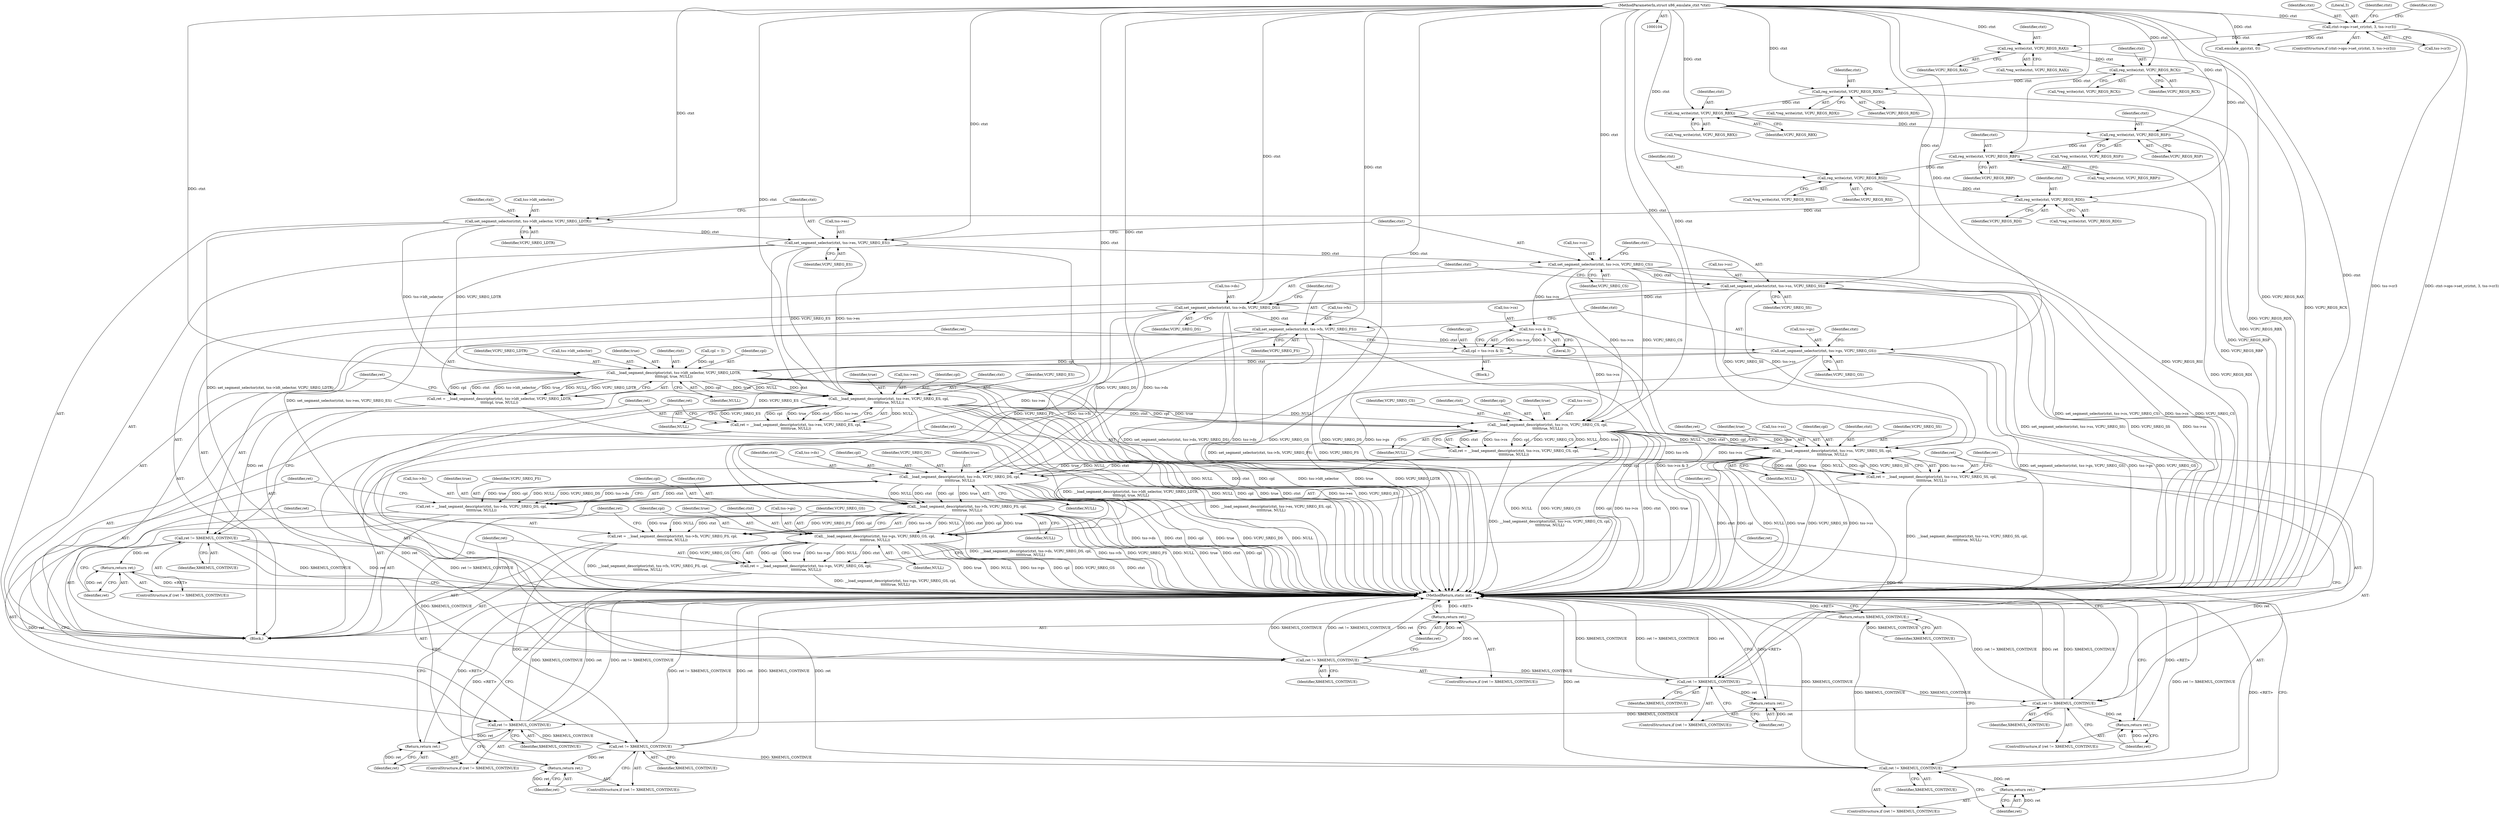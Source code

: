 digraph "0_linux_d1442d85cc30ea75f7d399474ca738e0bc96f715_5@API" {
"1000163" [label="(Call,reg_write(ctxt, VCPU_REGS_RBX))"];
"1000155" [label="(Call,reg_write(ctxt, VCPU_REGS_RDX))"];
"1000147" [label="(Call,reg_write(ctxt, VCPU_REGS_RCX))"];
"1000139" [label="(Call,reg_write(ctxt, VCPU_REGS_RAX))"];
"1000111" [label="(Call,ctxt->ops->set_cr(ctxt, 3, tss->cr3))"];
"1000105" [label="(MethodParameterIn,struct x86_emulate_ctxt *ctxt)"];
"1000171" [label="(Call,reg_write(ctxt, VCPU_REGS_RSP))"];
"1000179" [label="(Call,reg_write(ctxt, VCPU_REGS_RBP))"];
"1000187" [label="(Call,reg_write(ctxt, VCPU_REGS_RSI))"];
"1000195" [label="(Call,reg_write(ctxt, VCPU_REGS_RDI))"];
"1000201" [label="(Call,set_segment_selector(ctxt, tss->ldt_selector, VCPU_SREG_LDTR))"];
"1000207" [label="(Call,set_segment_selector(ctxt, tss->es, VCPU_SREG_ES))"];
"1000213" [label="(Call,set_segment_selector(ctxt, tss->cs, VCPU_SREG_CS))"];
"1000219" [label="(Call,set_segment_selector(ctxt, tss->ss, VCPU_SREG_SS))"];
"1000225" [label="(Call,set_segment_selector(ctxt, tss->ds, VCPU_SREG_DS))"];
"1000231" [label="(Call,set_segment_selector(ctxt, tss->fs, VCPU_SREG_FS))"];
"1000237" [label="(Call,set_segment_selector(ctxt, tss->gs, VCPU_SREG_GS))"];
"1000274" [label="(Call,__load_segment_descriptor(ctxt, tss->ldt_selector, VCPU_SREG_LDTR,\n\t\t\t\t\tcpl, true, NULL))"];
"1000272" [label="(Call,ret = __load_segment_descriptor(ctxt, tss->ldt_selector, VCPU_SREG_LDTR,\n\t\t\t\t\tcpl, true, NULL))"];
"1000284" [label="(Call,ret != X86EMUL_CONTINUE)"];
"1000287" [label="(Return,return ret;)"];
"1000301" [label="(Call,ret != X86EMUL_CONTINUE)"];
"1000304" [label="(Return,return ret;)"];
"1000318" [label="(Call,ret != X86EMUL_CONTINUE)"];
"1000321" [label="(Return,return ret;)"];
"1000335" [label="(Call,ret != X86EMUL_CONTINUE)"];
"1000338" [label="(Return,return ret;)"];
"1000352" [label="(Call,ret != X86EMUL_CONTINUE)"];
"1000355" [label="(Return,return ret;)"];
"1000369" [label="(Call,ret != X86EMUL_CONTINUE)"];
"1000372" [label="(Return,return ret;)"];
"1000386" [label="(Call,ret != X86EMUL_CONTINUE)"];
"1000389" [label="(Return,return ret;)"];
"1000391" [label="(Return,return X86EMUL_CONTINUE;)"];
"1000291" [label="(Call,__load_segment_descriptor(ctxt, tss->es, VCPU_SREG_ES, cpl,\n\t\t\t\t\ttrue, NULL))"];
"1000289" [label="(Call,ret = __load_segment_descriptor(ctxt, tss->es, VCPU_SREG_ES, cpl,\n\t\t\t\t\ttrue, NULL))"];
"1000308" [label="(Call,__load_segment_descriptor(ctxt, tss->cs, VCPU_SREG_CS, cpl,\n\t\t\t\t\ttrue, NULL))"];
"1000306" [label="(Call,ret = __load_segment_descriptor(ctxt, tss->cs, VCPU_SREG_CS, cpl,\n\t\t\t\t\ttrue, NULL))"];
"1000325" [label="(Call,__load_segment_descriptor(ctxt, tss->ss, VCPU_SREG_SS, cpl,\n\t\t\t\t\ttrue, NULL))"];
"1000323" [label="(Call,ret = __load_segment_descriptor(ctxt, tss->ss, VCPU_SREG_SS, cpl,\n\t\t\t\t\ttrue, NULL))"];
"1000342" [label="(Call,__load_segment_descriptor(ctxt, tss->ds, VCPU_SREG_DS, cpl,\n\t\t\t\t\ttrue, NULL))"];
"1000340" [label="(Call,ret = __load_segment_descriptor(ctxt, tss->ds, VCPU_SREG_DS, cpl,\n\t\t\t\t\ttrue, NULL))"];
"1000359" [label="(Call,__load_segment_descriptor(ctxt, tss->fs, VCPU_SREG_FS, cpl,\n\t\t\t\t\ttrue, NULL))"];
"1000357" [label="(Call,ret = __load_segment_descriptor(ctxt, tss->fs, VCPU_SREG_FS, cpl,\n\t\t\t\t\ttrue, NULL))"];
"1000376" [label="(Call,__load_segment_descriptor(ctxt, tss->gs, VCPU_SREG_GS, cpl,\n\t\t\t\t\ttrue, NULL))"];
"1000374" [label="(Call,ret = __load_segment_descriptor(ctxt, tss->gs, VCPU_SREG_GS, cpl,\n\t\t\t\t\ttrue, NULL))"];
"1000267" [label="(Call,tss->cs & 3)"];
"1000265" [label="(Call,cpl = tss->cs & 3)"];
"1000365" [label="(Identifier,cpl)"];
"1000189" [label="(Identifier,VCPU_REGS_RSI)"];
"1000265" [label="(Call,cpl = tss->cs & 3)"];
"1000326" [label="(Identifier,ctxt)"];
"1000382" [label="(Identifier,cpl)"];
"1000274" [label="(Call,__load_segment_descriptor(ctxt, tss->ldt_selector, VCPU_SREG_LDTR,\n\t\t\t\t\tcpl, true, NULL))"];
"1000391" [label="(Return,return X86EMUL_CONTINUE;)"];
"1000308" [label="(Call,__load_segment_descriptor(ctxt, tss->cs, VCPU_SREG_CS, cpl,\n\t\t\t\t\ttrue, NULL))"];
"1000340" [label="(Call,ret = __load_segment_descriptor(ctxt, tss->ds, VCPU_SREG_DS, cpl,\n\t\t\t\t\ttrue, NULL))"];
"1000114" [label="(Call,tss->cr3)"];
"1000197" [label="(Identifier,VCPU_REGS_RDI)"];
"1000288" [label="(Identifier,ret)"];
"1000298" [label="(Identifier,true)"];
"1000371" [label="(Identifier,X86EMUL_CONTINUE)"];
"1000375" [label="(Identifier,ret)"];
"1000286" [label="(Identifier,X86EMUL_CONTINUE)"];
"1000180" [label="(Identifier,ctxt)"];
"1000293" [label="(Call,tss->es)"];
"1000207" [label="(Call,set_segment_selector(ctxt, tss->es, VCPU_SREG_ES))"];
"1000230" [label="(Identifier,VCPU_SREG_DS)"];
"1000304" [label="(Return,return ret;)"];
"1000376" [label="(Call,__load_segment_descriptor(ctxt, tss->gs, VCPU_SREG_GS, cpl,\n\t\t\t\t\ttrue, NULL))"];
"1000187" [label="(Call,reg_write(ctxt, VCPU_REGS_RSI))"];
"1000383" [label="(Identifier,true)"];
"1000377" [label="(Identifier,ctxt)"];
"1000352" [label="(Call,ret != X86EMUL_CONTINUE)"];
"1000313" [label="(Identifier,VCPU_SREG_CS)"];
"1000336" [label="(Identifier,ret)"];
"1000218" [label="(Identifier,VCPU_SREG_CS)"];
"1000360" [label="(Identifier,ctxt)"];
"1000271" [label="(Literal,3)"];
"1000330" [label="(Identifier,VCPU_SREG_SS)"];
"1000139" [label="(Call,reg_write(ctxt, VCPU_REGS_RAX))"];
"1000154" [label="(Call,*reg_write(ctxt, VCPU_REGS_RDX))"];
"1000162" [label="(Call,*reg_write(ctxt, VCPU_REGS_RBX))"];
"1000309" [label="(Identifier,ctxt)"];
"1000314" [label="(Identifier,cpl)"];
"1000188" [label="(Identifier,ctxt)"];
"1000290" [label="(Identifier,ret)"];
"1000285" [label="(Identifier,ret)"];
"1000361" [label="(Call,tss->fs)"];
"1000226" [label="(Identifier,ctxt)"];
"1000307" [label="(Identifier,ret)"];
"1000206" [label="(Identifier,VCPU_SREG_LDTR)"];
"1000359" [label="(Call,__load_segment_descriptor(ctxt, tss->fs, VCPU_SREG_FS, cpl,\n\t\t\t\t\ttrue, NULL))"];
"1000302" [label="(Identifier,ret)"];
"1000179" [label="(Call,reg_write(ctxt, VCPU_REGS_RBP))"];
"1000232" [label="(Identifier,ctxt)"];
"1000356" [label="(Identifier,ret)"];
"1000297" [label="(Identifier,cpl)"];
"1000266" [label="(Identifier,cpl)"];
"1000275" [label="(Identifier,ctxt)"];
"1000212" [label="(Identifier,VCPU_SREG_ES)"];
"1000354" [label="(Identifier,X86EMUL_CONTINUE)"];
"1000236" [label="(Identifier,VCPU_SREG_FS)"];
"1000118" [label="(Call,emulate_gp(ctxt, 0))"];
"1000178" [label="(Call,*reg_write(ctxt, VCPU_REGS_RBP))"];
"1000319" [label="(Identifier,ret)"];
"1000255" [label="(Call,cpl = 3)"];
"1000323" [label="(Call,ret = __load_segment_descriptor(ctxt, tss->ss, VCPU_SREG_SS, cpl,\n\t\t\t\t\ttrue, NULL))"];
"1000173" [label="(Identifier,VCPU_REGS_RSP)"];
"1000147" [label="(Call,reg_write(ctxt, VCPU_REGS_RCX))"];
"1000322" [label="(Identifier,ret)"];
"1000389" [label="(Return,return ret;)"];
"1000370" [label="(Identifier,ret)"];
"1000112" [label="(Identifier,ctxt)"];
"1000227" [label="(Call,tss->ds)"];
"1000349" [label="(Identifier,true)"];
"1000366" [label="(Identifier,true)"];
"1000165" [label="(Identifier,VCPU_REGS_RBX)"];
"1000246" [label="(Identifier,ctxt)"];
"1000238" [label="(Identifier,ctxt)"];
"1000224" [label="(Identifier,VCPU_SREG_SS)"];
"1000231" [label="(Call,set_segment_selector(ctxt, tss->fs, VCPU_SREG_FS))"];
"1000172" [label="(Identifier,ctxt)"];
"1000259" [label="(Block,)"];
"1000353" [label="(Identifier,ret)"];
"1000344" [label="(Call,tss->ds)"];
"1000280" [label="(Identifier,cpl)"];
"1000201" [label="(Call,set_segment_selector(ctxt, tss->ldt_selector, VCPU_SREG_LDTR))"];
"1000209" [label="(Call,tss->es)"];
"1000351" [label="(ControlStructure,if (ret != X86EMUL_CONTINUE))"];
"1000357" [label="(Call,ret = __load_segment_descriptor(ctxt, tss->fs, VCPU_SREG_FS, cpl,\n\t\t\t\t\ttrue, NULL))"];
"1000393" [label="(MethodReturn,static int)"];
"1000164" [label="(Identifier,ctxt)"];
"1000386" [label="(Call,ret != X86EMUL_CONTINUE)"];
"1000373" [label="(Identifier,ret)"];
"1000105" [label="(MethodParameterIn,struct x86_emulate_ctxt *ctxt)"];
"1000140" [label="(Identifier,ctxt)"];
"1000292" [label="(Identifier,ctxt)"];
"1000324" [label="(Identifier,ret)"];
"1000268" [label="(Call,tss->cs)"];
"1000385" [label="(ControlStructure,if (ret != X86EMUL_CONTINUE))"];
"1000279" [label="(Identifier,VCPU_SREG_LDTR)"];
"1000355" [label="(Return,return ret;)"];
"1000368" [label="(ControlStructure,if (ret != X86EMUL_CONTINUE))"];
"1000392" [label="(Identifier,X86EMUL_CONTINUE)"];
"1000221" [label="(Call,tss->ss)"];
"1000299" [label="(Identifier,NULL)"];
"1000237" [label="(Call,set_segment_selector(ctxt, tss->gs, VCPU_SREG_GS))"];
"1000315" [label="(Identifier,true)"];
"1000332" [label="(Identifier,true)"];
"1000110" [label="(ControlStructure,if (ctxt->ops->set_cr(ctxt, 3, tss->cr3)))"];
"1000325" [label="(Call,__load_segment_descriptor(ctxt, tss->ss, VCPU_SREG_SS, cpl,\n\t\t\t\t\ttrue, NULL))"];
"1000113" [label="(Literal,3)"];
"1000141" [label="(Identifier,VCPU_REGS_RAX)"];
"1000276" [label="(Call,tss->ldt_selector)"];
"1000300" [label="(ControlStructure,if (ret != X86EMUL_CONTINUE))"];
"1000387" [label="(Identifier,ret)"];
"1000186" [label="(Call,*reg_write(ctxt, VCPU_REGS_RSI))"];
"1000342" [label="(Call,__load_segment_descriptor(ctxt, tss->ds, VCPU_SREG_DS, cpl,\n\t\t\t\t\ttrue, NULL))"];
"1000208" [label="(Identifier,ctxt)"];
"1000156" [label="(Identifier,ctxt)"];
"1000320" [label="(Identifier,X86EMUL_CONTINUE)"];
"1000272" [label="(Call,ret = __load_segment_descriptor(ctxt, tss->ldt_selector, VCPU_SREG_LDTR,\n\t\t\t\t\tcpl, true, NULL))"];
"1000335" [label="(Call,ret != X86EMUL_CONTINUE)"];
"1000239" [label="(Call,tss->gs)"];
"1000310" [label="(Call,tss->cs)"];
"1000195" [label="(Call,reg_write(ctxt, VCPU_REGS_RDI))"];
"1000348" [label="(Identifier,cpl)"];
"1000334" [label="(ControlStructure,if (ret != X86EMUL_CONTINUE))"];
"1000317" [label="(ControlStructure,if (ret != X86EMUL_CONTINUE))"];
"1000107" [label="(Block,)"];
"1000214" [label="(Identifier,ctxt)"];
"1000364" [label="(Identifier,VCPU_SREG_FS)"];
"1000203" [label="(Call,tss->ldt_selector)"];
"1000233" [label="(Call,tss->fs)"];
"1000296" [label="(Identifier,VCPU_SREG_ES)"];
"1000316" [label="(Identifier,NULL)"];
"1000155" [label="(Call,reg_write(ctxt, VCPU_REGS_RDX))"];
"1000171" [label="(Call,reg_write(ctxt, VCPU_REGS_RSP))"];
"1000202" [label="(Identifier,ctxt)"];
"1000338" [label="(Return,return ret;)"];
"1000146" [label="(Call,*reg_write(ctxt, VCPU_REGS_RCX))"];
"1000305" [label="(Identifier,ret)"];
"1000327" [label="(Call,tss->ss)"];
"1000343" [label="(Identifier,ctxt)"];
"1000111" [label="(Call,ctxt->ops->set_cr(ctxt, 3, tss->cr3))"];
"1000283" [label="(ControlStructure,if (ret != X86EMUL_CONTINUE))"];
"1000138" [label="(Call,*reg_write(ctxt, VCPU_REGS_RAX))"];
"1000220" [label="(Identifier,ctxt)"];
"1000219" [label="(Call,set_segment_selector(ctxt, tss->ss, VCPU_SREG_SS))"];
"1000170" [label="(Call,*reg_write(ctxt, VCPU_REGS_RSP))"];
"1000267" [label="(Call,tss->cs & 3)"];
"1000291" [label="(Call,__load_segment_descriptor(ctxt, tss->es, VCPU_SREG_ES, cpl,\n\t\t\t\t\ttrue, NULL))"];
"1000163" [label="(Call,reg_write(ctxt, VCPU_REGS_RBX))"];
"1000303" [label="(Identifier,X86EMUL_CONTINUE)"];
"1000157" [label="(Identifier,VCPU_REGS_RDX)"];
"1000242" [label="(Identifier,VCPU_SREG_GS)"];
"1000347" [label="(Identifier,VCPU_SREG_DS)"];
"1000333" [label="(Identifier,NULL)"];
"1000194" [label="(Call,*reg_write(ctxt, VCPU_REGS_RDI))"];
"1000196" [label="(Identifier,ctxt)"];
"1000225" [label="(Call,set_segment_selector(ctxt, tss->ds, VCPU_SREG_DS))"];
"1000369" [label="(Call,ret != X86EMUL_CONTINUE)"];
"1000119" [label="(Identifier,ctxt)"];
"1000213" [label="(Call,set_segment_selector(ctxt, tss->cs, VCPU_SREG_CS))"];
"1000284" [label="(Call,ret != X86EMUL_CONTINUE)"];
"1000123" [label="(Identifier,ctxt)"];
"1000388" [label="(Identifier,X86EMUL_CONTINUE)"];
"1000301" [label="(Call,ret != X86EMUL_CONTINUE)"];
"1000318" [label="(Call,ret != X86EMUL_CONTINUE)"];
"1000281" [label="(Identifier,true)"];
"1000390" [label="(Identifier,ret)"];
"1000306" [label="(Call,ret = __load_segment_descriptor(ctxt, tss->cs, VCPU_SREG_CS, cpl,\n\t\t\t\t\ttrue, NULL))"];
"1000367" [label="(Identifier,NULL)"];
"1000282" [label="(Identifier,NULL)"];
"1000149" [label="(Identifier,VCPU_REGS_RCX)"];
"1000287" [label="(Return,return ret;)"];
"1000339" [label="(Identifier,ret)"];
"1000350" [label="(Identifier,NULL)"];
"1000273" [label="(Identifier,ret)"];
"1000378" [label="(Call,tss->gs)"];
"1000289" [label="(Call,ret = __load_segment_descriptor(ctxt, tss->es, VCPU_SREG_ES, cpl,\n\t\t\t\t\ttrue, NULL))"];
"1000358" [label="(Identifier,ret)"];
"1000372" [label="(Return,return ret;)"];
"1000337" [label="(Identifier,X86EMUL_CONTINUE)"];
"1000181" [label="(Identifier,VCPU_REGS_RBP)"];
"1000321" [label="(Return,return ret;)"];
"1000341" [label="(Identifier,ret)"];
"1000381" [label="(Identifier,VCPU_SREG_GS)"];
"1000384" [label="(Identifier,NULL)"];
"1000148" [label="(Identifier,ctxt)"];
"1000331" [label="(Identifier,cpl)"];
"1000215" [label="(Call,tss->cs)"];
"1000374" [label="(Call,ret = __load_segment_descriptor(ctxt, tss->gs, VCPU_SREG_GS, cpl,\n\t\t\t\t\ttrue, NULL))"];
"1000163" -> "1000162"  [label="AST: "];
"1000163" -> "1000165"  [label="CFG: "];
"1000164" -> "1000163"  [label="AST: "];
"1000165" -> "1000163"  [label="AST: "];
"1000162" -> "1000163"  [label="CFG: "];
"1000163" -> "1000393"  [label="DDG: VCPU_REGS_RBX"];
"1000155" -> "1000163"  [label="DDG: ctxt"];
"1000105" -> "1000163"  [label="DDG: ctxt"];
"1000163" -> "1000171"  [label="DDG: ctxt"];
"1000155" -> "1000154"  [label="AST: "];
"1000155" -> "1000157"  [label="CFG: "];
"1000156" -> "1000155"  [label="AST: "];
"1000157" -> "1000155"  [label="AST: "];
"1000154" -> "1000155"  [label="CFG: "];
"1000155" -> "1000393"  [label="DDG: VCPU_REGS_RDX"];
"1000147" -> "1000155"  [label="DDG: ctxt"];
"1000105" -> "1000155"  [label="DDG: ctxt"];
"1000147" -> "1000146"  [label="AST: "];
"1000147" -> "1000149"  [label="CFG: "];
"1000148" -> "1000147"  [label="AST: "];
"1000149" -> "1000147"  [label="AST: "];
"1000146" -> "1000147"  [label="CFG: "];
"1000147" -> "1000393"  [label="DDG: VCPU_REGS_RCX"];
"1000139" -> "1000147"  [label="DDG: ctxt"];
"1000105" -> "1000147"  [label="DDG: ctxt"];
"1000139" -> "1000138"  [label="AST: "];
"1000139" -> "1000141"  [label="CFG: "];
"1000140" -> "1000139"  [label="AST: "];
"1000141" -> "1000139"  [label="AST: "];
"1000138" -> "1000139"  [label="CFG: "];
"1000139" -> "1000393"  [label="DDG: VCPU_REGS_RAX"];
"1000111" -> "1000139"  [label="DDG: ctxt"];
"1000105" -> "1000139"  [label="DDG: ctxt"];
"1000111" -> "1000110"  [label="AST: "];
"1000111" -> "1000114"  [label="CFG: "];
"1000112" -> "1000111"  [label="AST: "];
"1000113" -> "1000111"  [label="AST: "];
"1000114" -> "1000111"  [label="AST: "];
"1000119" -> "1000111"  [label="CFG: "];
"1000123" -> "1000111"  [label="CFG: "];
"1000111" -> "1000393"  [label="DDG: tss->cr3"];
"1000111" -> "1000393"  [label="DDG: ctxt->ops->set_cr(ctxt, 3, tss->cr3)"];
"1000105" -> "1000111"  [label="DDG: ctxt"];
"1000111" -> "1000118"  [label="DDG: ctxt"];
"1000105" -> "1000104"  [label="AST: "];
"1000105" -> "1000393"  [label="DDG: ctxt"];
"1000105" -> "1000118"  [label="DDG: ctxt"];
"1000105" -> "1000171"  [label="DDG: ctxt"];
"1000105" -> "1000179"  [label="DDG: ctxt"];
"1000105" -> "1000187"  [label="DDG: ctxt"];
"1000105" -> "1000195"  [label="DDG: ctxt"];
"1000105" -> "1000201"  [label="DDG: ctxt"];
"1000105" -> "1000207"  [label="DDG: ctxt"];
"1000105" -> "1000213"  [label="DDG: ctxt"];
"1000105" -> "1000219"  [label="DDG: ctxt"];
"1000105" -> "1000225"  [label="DDG: ctxt"];
"1000105" -> "1000231"  [label="DDG: ctxt"];
"1000105" -> "1000237"  [label="DDG: ctxt"];
"1000105" -> "1000274"  [label="DDG: ctxt"];
"1000105" -> "1000291"  [label="DDG: ctxt"];
"1000105" -> "1000308"  [label="DDG: ctxt"];
"1000105" -> "1000325"  [label="DDG: ctxt"];
"1000105" -> "1000342"  [label="DDG: ctxt"];
"1000105" -> "1000359"  [label="DDG: ctxt"];
"1000105" -> "1000376"  [label="DDG: ctxt"];
"1000171" -> "1000170"  [label="AST: "];
"1000171" -> "1000173"  [label="CFG: "];
"1000172" -> "1000171"  [label="AST: "];
"1000173" -> "1000171"  [label="AST: "];
"1000170" -> "1000171"  [label="CFG: "];
"1000171" -> "1000393"  [label="DDG: VCPU_REGS_RSP"];
"1000171" -> "1000179"  [label="DDG: ctxt"];
"1000179" -> "1000178"  [label="AST: "];
"1000179" -> "1000181"  [label="CFG: "];
"1000180" -> "1000179"  [label="AST: "];
"1000181" -> "1000179"  [label="AST: "];
"1000178" -> "1000179"  [label="CFG: "];
"1000179" -> "1000393"  [label="DDG: VCPU_REGS_RBP"];
"1000179" -> "1000187"  [label="DDG: ctxt"];
"1000187" -> "1000186"  [label="AST: "];
"1000187" -> "1000189"  [label="CFG: "];
"1000188" -> "1000187"  [label="AST: "];
"1000189" -> "1000187"  [label="AST: "];
"1000186" -> "1000187"  [label="CFG: "];
"1000187" -> "1000393"  [label="DDG: VCPU_REGS_RSI"];
"1000187" -> "1000195"  [label="DDG: ctxt"];
"1000195" -> "1000194"  [label="AST: "];
"1000195" -> "1000197"  [label="CFG: "];
"1000196" -> "1000195"  [label="AST: "];
"1000197" -> "1000195"  [label="AST: "];
"1000194" -> "1000195"  [label="CFG: "];
"1000195" -> "1000393"  [label="DDG: VCPU_REGS_RDI"];
"1000195" -> "1000201"  [label="DDG: ctxt"];
"1000201" -> "1000107"  [label="AST: "];
"1000201" -> "1000206"  [label="CFG: "];
"1000202" -> "1000201"  [label="AST: "];
"1000203" -> "1000201"  [label="AST: "];
"1000206" -> "1000201"  [label="AST: "];
"1000208" -> "1000201"  [label="CFG: "];
"1000201" -> "1000393"  [label="DDG: set_segment_selector(ctxt, tss->ldt_selector, VCPU_SREG_LDTR)"];
"1000201" -> "1000207"  [label="DDG: ctxt"];
"1000201" -> "1000274"  [label="DDG: tss->ldt_selector"];
"1000201" -> "1000274"  [label="DDG: VCPU_SREG_LDTR"];
"1000207" -> "1000107"  [label="AST: "];
"1000207" -> "1000212"  [label="CFG: "];
"1000208" -> "1000207"  [label="AST: "];
"1000209" -> "1000207"  [label="AST: "];
"1000212" -> "1000207"  [label="AST: "];
"1000214" -> "1000207"  [label="CFG: "];
"1000207" -> "1000393"  [label="DDG: tss->es"];
"1000207" -> "1000393"  [label="DDG: set_segment_selector(ctxt, tss->es, VCPU_SREG_ES)"];
"1000207" -> "1000393"  [label="DDG: VCPU_SREG_ES"];
"1000207" -> "1000213"  [label="DDG: ctxt"];
"1000207" -> "1000291"  [label="DDG: tss->es"];
"1000207" -> "1000291"  [label="DDG: VCPU_SREG_ES"];
"1000213" -> "1000107"  [label="AST: "];
"1000213" -> "1000218"  [label="CFG: "];
"1000214" -> "1000213"  [label="AST: "];
"1000215" -> "1000213"  [label="AST: "];
"1000218" -> "1000213"  [label="AST: "];
"1000220" -> "1000213"  [label="CFG: "];
"1000213" -> "1000393"  [label="DDG: VCPU_SREG_CS"];
"1000213" -> "1000393"  [label="DDG: set_segment_selector(ctxt, tss->cs, VCPU_SREG_CS)"];
"1000213" -> "1000393"  [label="DDG: tss->cs"];
"1000213" -> "1000219"  [label="DDG: ctxt"];
"1000213" -> "1000267"  [label="DDG: tss->cs"];
"1000213" -> "1000308"  [label="DDG: tss->cs"];
"1000213" -> "1000308"  [label="DDG: VCPU_SREG_CS"];
"1000219" -> "1000107"  [label="AST: "];
"1000219" -> "1000224"  [label="CFG: "];
"1000220" -> "1000219"  [label="AST: "];
"1000221" -> "1000219"  [label="AST: "];
"1000224" -> "1000219"  [label="AST: "];
"1000226" -> "1000219"  [label="CFG: "];
"1000219" -> "1000393"  [label="DDG: tss->ss"];
"1000219" -> "1000393"  [label="DDG: set_segment_selector(ctxt, tss->ss, VCPU_SREG_SS)"];
"1000219" -> "1000393"  [label="DDG: VCPU_SREG_SS"];
"1000219" -> "1000225"  [label="DDG: ctxt"];
"1000219" -> "1000325"  [label="DDG: tss->ss"];
"1000219" -> "1000325"  [label="DDG: VCPU_SREG_SS"];
"1000225" -> "1000107"  [label="AST: "];
"1000225" -> "1000230"  [label="CFG: "];
"1000226" -> "1000225"  [label="AST: "];
"1000227" -> "1000225"  [label="AST: "];
"1000230" -> "1000225"  [label="AST: "];
"1000232" -> "1000225"  [label="CFG: "];
"1000225" -> "1000393"  [label="DDG: set_segment_selector(ctxt, tss->ds, VCPU_SREG_DS)"];
"1000225" -> "1000393"  [label="DDG: tss->ds"];
"1000225" -> "1000393"  [label="DDG: VCPU_SREG_DS"];
"1000225" -> "1000231"  [label="DDG: ctxt"];
"1000225" -> "1000342"  [label="DDG: tss->ds"];
"1000225" -> "1000342"  [label="DDG: VCPU_SREG_DS"];
"1000231" -> "1000107"  [label="AST: "];
"1000231" -> "1000236"  [label="CFG: "];
"1000232" -> "1000231"  [label="AST: "];
"1000233" -> "1000231"  [label="AST: "];
"1000236" -> "1000231"  [label="AST: "];
"1000238" -> "1000231"  [label="CFG: "];
"1000231" -> "1000393"  [label="DDG: VCPU_SREG_FS"];
"1000231" -> "1000393"  [label="DDG: tss->fs"];
"1000231" -> "1000393"  [label="DDG: set_segment_selector(ctxt, tss->fs, VCPU_SREG_FS)"];
"1000231" -> "1000237"  [label="DDG: ctxt"];
"1000231" -> "1000359"  [label="DDG: tss->fs"];
"1000231" -> "1000359"  [label="DDG: VCPU_SREG_FS"];
"1000237" -> "1000107"  [label="AST: "];
"1000237" -> "1000242"  [label="CFG: "];
"1000238" -> "1000237"  [label="AST: "];
"1000239" -> "1000237"  [label="AST: "];
"1000242" -> "1000237"  [label="AST: "];
"1000246" -> "1000237"  [label="CFG: "];
"1000237" -> "1000393"  [label="DDG: set_segment_selector(ctxt, tss->gs, VCPU_SREG_GS)"];
"1000237" -> "1000393"  [label="DDG: tss->gs"];
"1000237" -> "1000393"  [label="DDG: VCPU_SREG_GS"];
"1000237" -> "1000274"  [label="DDG: ctxt"];
"1000237" -> "1000376"  [label="DDG: tss->gs"];
"1000237" -> "1000376"  [label="DDG: VCPU_SREG_GS"];
"1000274" -> "1000272"  [label="AST: "];
"1000274" -> "1000282"  [label="CFG: "];
"1000275" -> "1000274"  [label="AST: "];
"1000276" -> "1000274"  [label="AST: "];
"1000279" -> "1000274"  [label="AST: "];
"1000280" -> "1000274"  [label="AST: "];
"1000281" -> "1000274"  [label="AST: "];
"1000282" -> "1000274"  [label="AST: "];
"1000272" -> "1000274"  [label="CFG: "];
"1000274" -> "1000393"  [label="DDG: NULL"];
"1000274" -> "1000393"  [label="DDG: ctxt"];
"1000274" -> "1000393"  [label="DDG: cpl"];
"1000274" -> "1000393"  [label="DDG: tss->ldt_selector"];
"1000274" -> "1000393"  [label="DDG: true"];
"1000274" -> "1000393"  [label="DDG: VCPU_SREG_LDTR"];
"1000274" -> "1000272"  [label="DDG: cpl"];
"1000274" -> "1000272"  [label="DDG: ctxt"];
"1000274" -> "1000272"  [label="DDG: tss->ldt_selector"];
"1000274" -> "1000272"  [label="DDG: true"];
"1000274" -> "1000272"  [label="DDG: NULL"];
"1000274" -> "1000272"  [label="DDG: VCPU_SREG_LDTR"];
"1000265" -> "1000274"  [label="DDG: cpl"];
"1000255" -> "1000274"  [label="DDG: cpl"];
"1000274" -> "1000291"  [label="DDG: ctxt"];
"1000274" -> "1000291"  [label="DDG: cpl"];
"1000274" -> "1000291"  [label="DDG: true"];
"1000274" -> "1000291"  [label="DDG: NULL"];
"1000272" -> "1000107"  [label="AST: "];
"1000273" -> "1000272"  [label="AST: "];
"1000285" -> "1000272"  [label="CFG: "];
"1000272" -> "1000393"  [label="DDG: __load_segment_descriptor(ctxt, tss->ldt_selector, VCPU_SREG_LDTR,\n\t\t\t\t\tcpl, true, NULL)"];
"1000272" -> "1000284"  [label="DDG: ret"];
"1000284" -> "1000283"  [label="AST: "];
"1000284" -> "1000286"  [label="CFG: "];
"1000285" -> "1000284"  [label="AST: "];
"1000286" -> "1000284"  [label="AST: "];
"1000288" -> "1000284"  [label="CFG: "];
"1000290" -> "1000284"  [label="CFG: "];
"1000284" -> "1000393"  [label="DDG: X86EMUL_CONTINUE"];
"1000284" -> "1000393"  [label="DDG: ret"];
"1000284" -> "1000393"  [label="DDG: ret != X86EMUL_CONTINUE"];
"1000284" -> "1000287"  [label="DDG: ret"];
"1000284" -> "1000301"  [label="DDG: X86EMUL_CONTINUE"];
"1000287" -> "1000283"  [label="AST: "];
"1000287" -> "1000288"  [label="CFG: "];
"1000288" -> "1000287"  [label="AST: "];
"1000393" -> "1000287"  [label="CFG: "];
"1000287" -> "1000393"  [label="DDG: <RET>"];
"1000288" -> "1000287"  [label="DDG: ret"];
"1000301" -> "1000300"  [label="AST: "];
"1000301" -> "1000303"  [label="CFG: "];
"1000302" -> "1000301"  [label="AST: "];
"1000303" -> "1000301"  [label="AST: "];
"1000305" -> "1000301"  [label="CFG: "];
"1000307" -> "1000301"  [label="CFG: "];
"1000301" -> "1000393"  [label="DDG: X86EMUL_CONTINUE"];
"1000301" -> "1000393"  [label="DDG: ret != X86EMUL_CONTINUE"];
"1000301" -> "1000393"  [label="DDG: ret"];
"1000289" -> "1000301"  [label="DDG: ret"];
"1000301" -> "1000304"  [label="DDG: ret"];
"1000301" -> "1000318"  [label="DDG: X86EMUL_CONTINUE"];
"1000304" -> "1000300"  [label="AST: "];
"1000304" -> "1000305"  [label="CFG: "];
"1000305" -> "1000304"  [label="AST: "];
"1000393" -> "1000304"  [label="CFG: "];
"1000304" -> "1000393"  [label="DDG: <RET>"];
"1000305" -> "1000304"  [label="DDG: ret"];
"1000318" -> "1000317"  [label="AST: "];
"1000318" -> "1000320"  [label="CFG: "];
"1000319" -> "1000318"  [label="AST: "];
"1000320" -> "1000318"  [label="AST: "];
"1000322" -> "1000318"  [label="CFG: "];
"1000324" -> "1000318"  [label="CFG: "];
"1000318" -> "1000393"  [label="DDG: ret != X86EMUL_CONTINUE"];
"1000318" -> "1000393"  [label="DDG: ret"];
"1000318" -> "1000393"  [label="DDG: X86EMUL_CONTINUE"];
"1000306" -> "1000318"  [label="DDG: ret"];
"1000318" -> "1000321"  [label="DDG: ret"];
"1000318" -> "1000335"  [label="DDG: X86EMUL_CONTINUE"];
"1000321" -> "1000317"  [label="AST: "];
"1000321" -> "1000322"  [label="CFG: "];
"1000322" -> "1000321"  [label="AST: "];
"1000393" -> "1000321"  [label="CFG: "];
"1000321" -> "1000393"  [label="DDG: <RET>"];
"1000322" -> "1000321"  [label="DDG: ret"];
"1000335" -> "1000334"  [label="AST: "];
"1000335" -> "1000337"  [label="CFG: "];
"1000336" -> "1000335"  [label="AST: "];
"1000337" -> "1000335"  [label="AST: "];
"1000339" -> "1000335"  [label="CFG: "];
"1000341" -> "1000335"  [label="CFG: "];
"1000335" -> "1000393"  [label="DDG: ret"];
"1000335" -> "1000393"  [label="DDG: X86EMUL_CONTINUE"];
"1000335" -> "1000393"  [label="DDG: ret != X86EMUL_CONTINUE"];
"1000323" -> "1000335"  [label="DDG: ret"];
"1000335" -> "1000338"  [label="DDG: ret"];
"1000335" -> "1000352"  [label="DDG: X86EMUL_CONTINUE"];
"1000338" -> "1000334"  [label="AST: "];
"1000338" -> "1000339"  [label="CFG: "];
"1000339" -> "1000338"  [label="AST: "];
"1000393" -> "1000338"  [label="CFG: "];
"1000338" -> "1000393"  [label="DDG: <RET>"];
"1000339" -> "1000338"  [label="DDG: ret"];
"1000352" -> "1000351"  [label="AST: "];
"1000352" -> "1000354"  [label="CFG: "];
"1000353" -> "1000352"  [label="AST: "];
"1000354" -> "1000352"  [label="AST: "];
"1000356" -> "1000352"  [label="CFG: "];
"1000358" -> "1000352"  [label="CFG: "];
"1000352" -> "1000393"  [label="DDG: ret"];
"1000352" -> "1000393"  [label="DDG: ret != X86EMUL_CONTINUE"];
"1000352" -> "1000393"  [label="DDG: X86EMUL_CONTINUE"];
"1000340" -> "1000352"  [label="DDG: ret"];
"1000352" -> "1000355"  [label="DDG: ret"];
"1000352" -> "1000369"  [label="DDG: X86EMUL_CONTINUE"];
"1000355" -> "1000351"  [label="AST: "];
"1000355" -> "1000356"  [label="CFG: "];
"1000356" -> "1000355"  [label="AST: "];
"1000393" -> "1000355"  [label="CFG: "];
"1000355" -> "1000393"  [label="DDG: <RET>"];
"1000356" -> "1000355"  [label="DDG: ret"];
"1000369" -> "1000368"  [label="AST: "];
"1000369" -> "1000371"  [label="CFG: "];
"1000370" -> "1000369"  [label="AST: "];
"1000371" -> "1000369"  [label="AST: "];
"1000373" -> "1000369"  [label="CFG: "];
"1000375" -> "1000369"  [label="CFG: "];
"1000369" -> "1000393"  [label="DDG: ret != X86EMUL_CONTINUE"];
"1000369" -> "1000393"  [label="DDG: ret"];
"1000369" -> "1000393"  [label="DDG: X86EMUL_CONTINUE"];
"1000357" -> "1000369"  [label="DDG: ret"];
"1000369" -> "1000372"  [label="DDG: ret"];
"1000369" -> "1000386"  [label="DDG: X86EMUL_CONTINUE"];
"1000372" -> "1000368"  [label="AST: "];
"1000372" -> "1000373"  [label="CFG: "];
"1000373" -> "1000372"  [label="AST: "];
"1000393" -> "1000372"  [label="CFG: "];
"1000372" -> "1000393"  [label="DDG: <RET>"];
"1000373" -> "1000372"  [label="DDG: ret"];
"1000386" -> "1000385"  [label="AST: "];
"1000386" -> "1000388"  [label="CFG: "];
"1000387" -> "1000386"  [label="AST: "];
"1000388" -> "1000386"  [label="AST: "];
"1000390" -> "1000386"  [label="CFG: "];
"1000392" -> "1000386"  [label="CFG: "];
"1000386" -> "1000393"  [label="DDG: X86EMUL_CONTINUE"];
"1000386" -> "1000393"  [label="DDG: ret"];
"1000386" -> "1000393"  [label="DDG: ret != X86EMUL_CONTINUE"];
"1000374" -> "1000386"  [label="DDG: ret"];
"1000386" -> "1000389"  [label="DDG: ret"];
"1000386" -> "1000391"  [label="DDG: X86EMUL_CONTINUE"];
"1000389" -> "1000385"  [label="AST: "];
"1000389" -> "1000390"  [label="CFG: "];
"1000390" -> "1000389"  [label="AST: "];
"1000393" -> "1000389"  [label="CFG: "];
"1000389" -> "1000393"  [label="DDG: <RET>"];
"1000390" -> "1000389"  [label="DDG: ret"];
"1000391" -> "1000107"  [label="AST: "];
"1000391" -> "1000392"  [label="CFG: "];
"1000392" -> "1000391"  [label="AST: "];
"1000393" -> "1000391"  [label="CFG: "];
"1000391" -> "1000393"  [label="DDG: <RET>"];
"1000392" -> "1000391"  [label="DDG: X86EMUL_CONTINUE"];
"1000291" -> "1000289"  [label="AST: "];
"1000291" -> "1000299"  [label="CFG: "];
"1000292" -> "1000291"  [label="AST: "];
"1000293" -> "1000291"  [label="AST: "];
"1000296" -> "1000291"  [label="AST: "];
"1000297" -> "1000291"  [label="AST: "];
"1000298" -> "1000291"  [label="AST: "];
"1000299" -> "1000291"  [label="AST: "];
"1000289" -> "1000291"  [label="CFG: "];
"1000291" -> "1000393"  [label="DDG: true"];
"1000291" -> "1000393"  [label="DDG: ctxt"];
"1000291" -> "1000393"  [label="DDG: tss->es"];
"1000291" -> "1000393"  [label="DDG: VCPU_SREG_ES"];
"1000291" -> "1000393"  [label="DDG: NULL"];
"1000291" -> "1000393"  [label="DDG: cpl"];
"1000291" -> "1000289"  [label="DDG: NULL"];
"1000291" -> "1000289"  [label="DDG: VCPU_SREG_ES"];
"1000291" -> "1000289"  [label="DDG: cpl"];
"1000291" -> "1000289"  [label="DDG: true"];
"1000291" -> "1000289"  [label="DDG: ctxt"];
"1000291" -> "1000289"  [label="DDG: tss->es"];
"1000291" -> "1000308"  [label="DDG: ctxt"];
"1000291" -> "1000308"  [label="DDG: cpl"];
"1000291" -> "1000308"  [label="DDG: true"];
"1000291" -> "1000308"  [label="DDG: NULL"];
"1000289" -> "1000107"  [label="AST: "];
"1000290" -> "1000289"  [label="AST: "];
"1000302" -> "1000289"  [label="CFG: "];
"1000289" -> "1000393"  [label="DDG: __load_segment_descriptor(ctxt, tss->es, VCPU_SREG_ES, cpl,\n\t\t\t\t\ttrue, NULL)"];
"1000308" -> "1000306"  [label="AST: "];
"1000308" -> "1000316"  [label="CFG: "];
"1000309" -> "1000308"  [label="AST: "];
"1000310" -> "1000308"  [label="AST: "];
"1000313" -> "1000308"  [label="AST: "];
"1000314" -> "1000308"  [label="AST: "];
"1000315" -> "1000308"  [label="AST: "];
"1000316" -> "1000308"  [label="AST: "];
"1000306" -> "1000308"  [label="CFG: "];
"1000308" -> "1000393"  [label="DDG: tss->cs"];
"1000308" -> "1000393"  [label="DDG: ctxt"];
"1000308" -> "1000393"  [label="DDG: true"];
"1000308" -> "1000393"  [label="DDG: NULL"];
"1000308" -> "1000393"  [label="DDG: VCPU_SREG_CS"];
"1000308" -> "1000393"  [label="DDG: cpl"];
"1000308" -> "1000306"  [label="DDG: ctxt"];
"1000308" -> "1000306"  [label="DDG: tss->cs"];
"1000308" -> "1000306"  [label="DDG: cpl"];
"1000308" -> "1000306"  [label="DDG: VCPU_SREG_CS"];
"1000308" -> "1000306"  [label="DDG: NULL"];
"1000308" -> "1000306"  [label="DDG: true"];
"1000267" -> "1000308"  [label="DDG: tss->cs"];
"1000308" -> "1000325"  [label="DDG: ctxt"];
"1000308" -> "1000325"  [label="DDG: cpl"];
"1000308" -> "1000325"  [label="DDG: true"];
"1000308" -> "1000325"  [label="DDG: NULL"];
"1000306" -> "1000107"  [label="AST: "];
"1000307" -> "1000306"  [label="AST: "];
"1000319" -> "1000306"  [label="CFG: "];
"1000306" -> "1000393"  [label="DDG: __load_segment_descriptor(ctxt, tss->cs, VCPU_SREG_CS, cpl,\n\t\t\t\t\ttrue, NULL)"];
"1000325" -> "1000323"  [label="AST: "];
"1000325" -> "1000333"  [label="CFG: "];
"1000326" -> "1000325"  [label="AST: "];
"1000327" -> "1000325"  [label="AST: "];
"1000330" -> "1000325"  [label="AST: "];
"1000331" -> "1000325"  [label="AST: "];
"1000332" -> "1000325"  [label="AST: "];
"1000333" -> "1000325"  [label="AST: "];
"1000323" -> "1000325"  [label="CFG: "];
"1000325" -> "1000393"  [label="DDG: ctxt"];
"1000325" -> "1000393"  [label="DDG: cpl"];
"1000325" -> "1000393"  [label="DDG: NULL"];
"1000325" -> "1000393"  [label="DDG: true"];
"1000325" -> "1000393"  [label="DDG: VCPU_SREG_SS"];
"1000325" -> "1000393"  [label="DDG: tss->ss"];
"1000325" -> "1000323"  [label="DDG: tss->ss"];
"1000325" -> "1000323"  [label="DDG: ctxt"];
"1000325" -> "1000323"  [label="DDG: true"];
"1000325" -> "1000323"  [label="DDG: NULL"];
"1000325" -> "1000323"  [label="DDG: cpl"];
"1000325" -> "1000323"  [label="DDG: VCPU_SREG_SS"];
"1000325" -> "1000342"  [label="DDG: ctxt"];
"1000325" -> "1000342"  [label="DDG: cpl"];
"1000325" -> "1000342"  [label="DDG: true"];
"1000325" -> "1000342"  [label="DDG: NULL"];
"1000323" -> "1000107"  [label="AST: "];
"1000324" -> "1000323"  [label="AST: "];
"1000336" -> "1000323"  [label="CFG: "];
"1000323" -> "1000393"  [label="DDG: __load_segment_descriptor(ctxt, tss->ss, VCPU_SREG_SS, cpl,\n\t\t\t\t\ttrue, NULL)"];
"1000342" -> "1000340"  [label="AST: "];
"1000342" -> "1000350"  [label="CFG: "];
"1000343" -> "1000342"  [label="AST: "];
"1000344" -> "1000342"  [label="AST: "];
"1000347" -> "1000342"  [label="AST: "];
"1000348" -> "1000342"  [label="AST: "];
"1000349" -> "1000342"  [label="AST: "];
"1000350" -> "1000342"  [label="AST: "];
"1000340" -> "1000342"  [label="CFG: "];
"1000342" -> "1000393"  [label="DDG: true"];
"1000342" -> "1000393"  [label="DDG: tss->ds"];
"1000342" -> "1000393"  [label="DDG: ctxt"];
"1000342" -> "1000393"  [label="DDG: cpl"];
"1000342" -> "1000393"  [label="DDG: VCPU_SREG_DS"];
"1000342" -> "1000393"  [label="DDG: NULL"];
"1000342" -> "1000340"  [label="DDG: ctxt"];
"1000342" -> "1000340"  [label="DDG: true"];
"1000342" -> "1000340"  [label="DDG: cpl"];
"1000342" -> "1000340"  [label="DDG: NULL"];
"1000342" -> "1000340"  [label="DDG: VCPU_SREG_DS"];
"1000342" -> "1000340"  [label="DDG: tss->ds"];
"1000342" -> "1000359"  [label="DDG: ctxt"];
"1000342" -> "1000359"  [label="DDG: cpl"];
"1000342" -> "1000359"  [label="DDG: true"];
"1000342" -> "1000359"  [label="DDG: NULL"];
"1000340" -> "1000107"  [label="AST: "];
"1000341" -> "1000340"  [label="AST: "];
"1000353" -> "1000340"  [label="CFG: "];
"1000340" -> "1000393"  [label="DDG: __load_segment_descriptor(ctxt, tss->ds, VCPU_SREG_DS, cpl,\n\t\t\t\t\ttrue, NULL)"];
"1000359" -> "1000357"  [label="AST: "];
"1000359" -> "1000367"  [label="CFG: "];
"1000360" -> "1000359"  [label="AST: "];
"1000361" -> "1000359"  [label="AST: "];
"1000364" -> "1000359"  [label="AST: "];
"1000365" -> "1000359"  [label="AST: "];
"1000366" -> "1000359"  [label="AST: "];
"1000367" -> "1000359"  [label="AST: "];
"1000357" -> "1000359"  [label="CFG: "];
"1000359" -> "1000393"  [label="DDG: cpl"];
"1000359" -> "1000393"  [label="DDG: tss->fs"];
"1000359" -> "1000393"  [label="DDG: VCPU_SREG_FS"];
"1000359" -> "1000393"  [label="DDG: NULL"];
"1000359" -> "1000393"  [label="DDG: true"];
"1000359" -> "1000393"  [label="DDG: ctxt"];
"1000359" -> "1000357"  [label="DDG: tss->fs"];
"1000359" -> "1000357"  [label="DDG: true"];
"1000359" -> "1000357"  [label="DDG: NULL"];
"1000359" -> "1000357"  [label="DDG: ctxt"];
"1000359" -> "1000357"  [label="DDG: VCPU_SREG_FS"];
"1000359" -> "1000357"  [label="DDG: cpl"];
"1000359" -> "1000376"  [label="DDG: ctxt"];
"1000359" -> "1000376"  [label="DDG: cpl"];
"1000359" -> "1000376"  [label="DDG: true"];
"1000359" -> "1000376"  [label="DDG: NULL"];
"1000357" -> "1000107"  [label="AST: "];
"1000358" -> "1000357"  [label="AST: "];
"1000370" -> "1000357"  [label="CFG: "];
"1000357" -> "1000393"  [label="DDG: __load_segment_descriptor(ctxt, tss->fs, VCPU_SREG_FS, cpl,\n\t\t\t\t\ttrue, NULL)"];
"1000376" -> "1000374"  [label="AST: "];
"1000376" -> "1000384"  [label="CFG: "];
"1000377" -> "1000376"  [label="AST: "];
"1000378" -> "1000376"  [label="AST: "];
"1000381" -> "1000376"  [label="AST: "];
"1000382" -> "1000376"  [label="AST: "];
"1000383" -> "1000376"  [label="AST: "];
"1000384" -> "1000376"  [label="AST: "];
"1000374" -> "1000376"  [label="CFG: "];
"1000376" -> "1000393"  [label="DDG: ctxt"];
"1000376" -> "1000393"  [label="DDG: true"];
"1000376" -> "1000393"  [label="DDG: NULL"];
"1000376" -> "1000393"  [label="DDG: tss->gs"];
"1000376" -> "1000393"  [label="DDG: cpl"];
"1000376" -> "1000393"  [label="DDG: VCPU_SREG_GS"];
"1000376" -> "1000374"  [label="DDG: cpl"];
"1000376" -> "1000374"  [label="DDG: true"];
"1000376" -> "1000374"  [label="DDG: tss->gs"];
"1000376" -> "1000374"  [label="DDG: NULL"];
"1000376" -> "1000374"  [label="DDG: ctxt"];
"1000376" -> "1000374"  [label="DDG: VCPU_SREG_GS"];
"1000374" -> "1000107"  [label="AST: "];
"1000375" -> "1000374"  [label="AST: "];
"1000387" -> "1000374"  [label="CFG: "];
"1000374" -> "1000393"  [label="DDG: __load_segment_descriptor(ctxt, tss->gs, VCPU_SREG_GS, cpl,\n\t\t\t\t\ttrue, NULL)"];
"1000267" -> "1000265"  [label="AST: "];
"1000267" -> "1000271"  [label="CFG: "];
"1000268" -> "1000267"  [label="AST: "];
"1000271" -> "1000267"  [label="AST: "];
"1000265" -> "1000267"  [label="CFG: "];
"1000267" -> "1000393"  [label="DDG: tss->cs"];
"1000267" -> "1000265"  [label="DDG: tss->cs"];
"1000267" -> "1000265"  [label="DDG: 3"];
"1000265" -> "1000259"  [label="AST: "];
"1000266" -> "1000265"  [label="AST: "];
"1000273" -> "1000265"  [label="CFG: "];
"1000265" -> "1000393"  [label="DDG: tss->cs & 3"];
}

